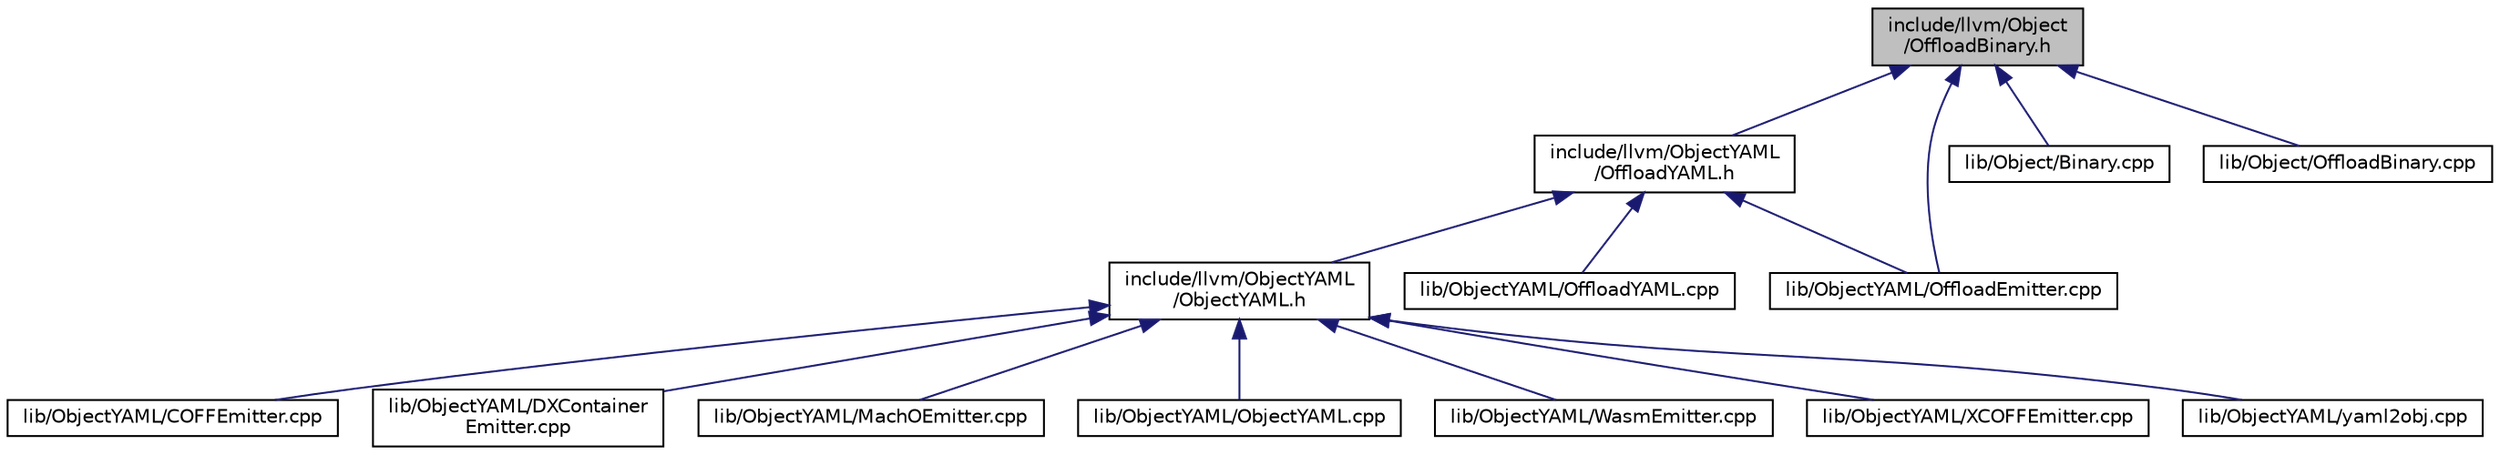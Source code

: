 digraph "include/llvm/Object/OffloadBinary.h"
{
 // LATEX_PDF_SIZE
  bgcolor="transparent";
  edge [fontname="Helvetica",fontsize="10",labelfontname="Helvetica",labelfontsize="10"];
  node [fontname="Helvetica",fontsize="10",shape=record];
  Node1 [label="include/llvm/Object\l/OffloadBinary.h",height=0.2,width=0.4,color="black", fillcolor="grey75", style="filled", fontcolor="black",tooltip=" "];
  Node1 -> Node2 [dir="back",color="midnightblue",fontsize="10",style="solid",fontname="Helvetica"];
  Node2 [label="include/llvm/ObjectYAML\l/OffloadYAML.h",height=0.2,width=0.4,color="black",URL="$OffloadYAML_8h.html",tooltip=" "];
  Node2 -> Node3 [dir="back",color="midnightblue",fontsize="10",style="solid",fontname="Helvetica"];
  Node3 [label="include/llvm/ObjectYAML\l/ObjectYAML.h",height=0.2,width=0.4,color="black",URL="$ObjectYAML_8h.html",tooltip=" "];
  Node3 -> Node4 [dir="back",color="midnightblue",fontsize="10",style="solid",fontname="Helvetica"];
  Node4 [label="lib/ObjectYAML/COFFEmitter.cpp",height=0.2,width=0.4,color="black",URL="$COFFEmitter_8cpp.html",tooltip=" "];
  Node3 -> Node5 [dir="back",color="midnightblue",fontsize="10",style="solid",fontname="Helvetica"];
  Node5 [label="lib/ObjectYAML/DXContainer\lEmitter.cpp",height=0.2,width=0.4,color="black",URL="$DXContainerEmitter_8cpp.html",tooltip=" "];
  Node3 -> Node6 [dir="back",color="midnightblue",fontsize="10",style="solid",fontname="Helvetica"];
  Node6 [label="lib/ObjectYAML/MachOEmitter.cpp",height=0.2,width=0.4,color="black",URL="$MachOEmitter_8cpp.html",tooltip=" "];
  Node3 -> Node7 [dir="back",color="midnightblue",fontsize="10",style="solid",fontname="Helvetica"];
  Node7 [label="lib/ObjectYAML/ObjectYAML.cpp",height=0.2,width=0.4,color="black",URL="$ObjectYAML_8cpp.html",tooltip=" "];
  Node3 -> Node8 [dir="back",color="midnightblue",fontsize="10",style="solid",fontname="Helvetica"];
  Node8 [label="lib/ObjectYAML/WasmEmitter.cpp",height=0.2,width=0.4,color="black",URL="$WasmEmitter_8cpp.html",tooltip=" "];
  Node3 -> Node9 [dir="back",color="midnightblue",fontsize="10",style="solid",fontname="Helvetica"];
  Node9 [label="lib/ObjectYAML/XCOFFEmitter.cpp",height=0.2,width=0.4,color="black",URL="$XCOFFEmitter_8cpp.html",tooltip=" "];
  Node3 -> Node10 [dir="back",color="midnightblue",fontsize="10",style="solid",fontname="Helvetica"];
  Node10 [label="lib/ObjectYAML/yaml2obj.cpp",height=0.2,width=0.4,color="black",URL="$yaml2obj_8cpp.html",tooltip=" "];
  Node2 -> Node11 [dir="back",color="midnightblue",fontsize="10",style="solid",fontname="Helvetica"];
  Node11 [label="lib/ObjectYAML/OffloadEmitter.cpp",height=0.2,width=0.4,color="black",URL="$OffloadEmitter_8cpp.html",tooltip=" "];
  Node2 -> Node12 [dir="back",color="midnightblue",fontsize="10",style="solid",fontname="Helvetica"];
  Node12 [label="lib/ObjectYAML/OffloadYAML.cpp",height=0.2,width=0.4,color="black",URL="$OffloadYAML_8cpp.html",tooltip=" "];
  Node1 -> Node13 [dir="back",color="midnightblue",fontsize="10",style="solid",fontname="Helvetica"];
  Node13 [label="lib/Object/Binary.cpp",height=0.2,width=0.4,color="black",URL="$Binary_8cpp.html",tooltip=" "];
  Node1 -> Node14 [dir="back",color="midnightblue",fontsize="10",style="solid",fontname="Helvetica"];
  Node14 [label="lib/Object/OffloadBinary.cpp",height=0.2,width=0.4,color="black",URL="$OffloadBinary_8cpp.html",tooltip=" "];
  Node1 -> Node11 [dir="back",color="midnightblue",fontsize="10",style="solid",fontname="Helvetica"];
}
